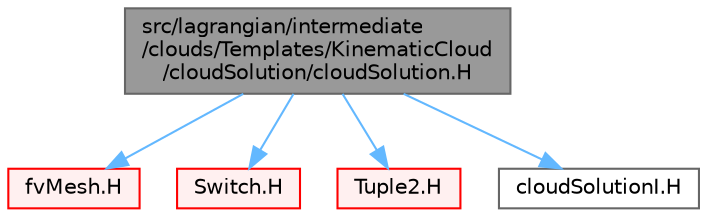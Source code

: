digraph "src/lagrangian/intermediate/clouds/Templates/KinematicCloud/cloudSolution/cloudSolution.H"
{
 // LATEX_PDF_SIZE
  bgcolor="transparent";
  edge [fontname=Helvetica,fontsize=10,labelfontname=Helvetica,labelfontsize=10];
  node [fontname=Helvetica,fontsize=10,shape=box,height=0.2,width=0.4];
  Node1 [id="Node000001",label="src/lagrangian/intermediate\l/clouds/Templates/KinematicCloud\l/cloudSolution/cloudSolution.H",height=0.2,width=0.4,color="gray40", fillcolor="grey60", style="filled", fontcolor="black",tooltip=" "];
  Node1 -> Node2 [id="edge1_Node000001_Node000002",color="steelblue1",style="solid",tooltip=" "];
  Node2 [id="Node000002",label="fvMesh.H",height=0.2,width=0.4,color="red", fillcolor="#FFF0F0", style="filled",URL="$fvMesh_8H.html",tooltip=" "];
  Node1 -> Node341 [id="edge2_Node000001_Node000341",color="steelblue1",style="solid",tooltip=" "];
  Node341 [id="Node000341",label="Switch.H",height=0.2,width=0.4,color="red", fillcolor="#FFF0F0", style="filled",URL="$Switch_8H.html",tooltip=" "];
  Node1 -> Node172 [id="edge3_Node000001_Node000172",color="steelblue1",style="solid",tooltip=" "];
  Node172 [id="Node000172",label="Tuple2.H",height=0.2,width=0.4,color="red", fillcolor="#FFF0F0", style="filled",URL="$Tuple2_8H.html",tooltip=" "];
  Node1 -> Node342 [id="edge4_Node000001_Node000342",color="steelblue1",style="solid",tooltip=" "];
  Node342 [id="Node000342",label="cloudSolutionI.H",height=0.2,width=0.4,color="grey40", fillcolor="white", style="filled",URL="$cloudSolutionI_8H.html",tooltip=" "];
}
